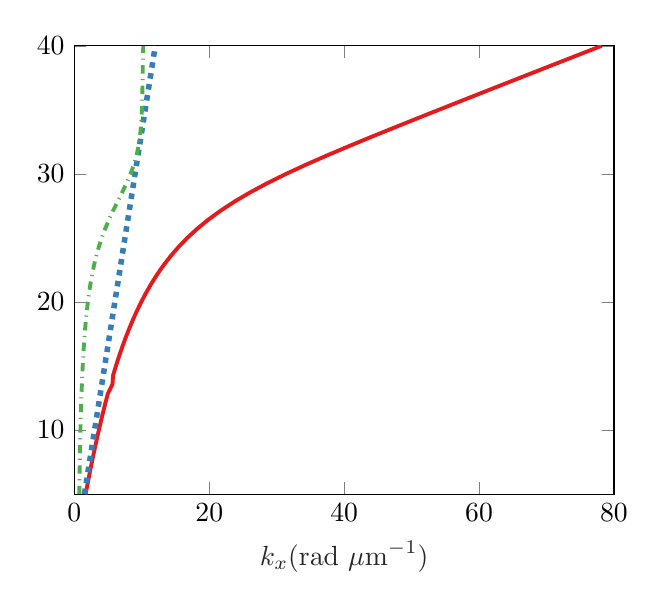 % This file was created by matlab2tikz.
%
%The latest updates can be retrieved from
%  http://www.mathworks.com/matlabcentral/fileexchange/22022-matlab2tikz-matlab2tikz
%where you can also make suggestions and rate matlab2tikz.
%
\definecolor{mycolor1}{rgb}{0.894,0.102,0.11}%
\definecolor{mycolor2}{rgb}{0.216,0.494,0.722}%
\definecolor{mycolor3}{rgb}{0.302,0.686,0.29}%
%
\begin{tikzpicture}

\begin{axis}[%
xmin=0,
xmax=80,
xlabel style={font=\color{white!15!black}},
xlabel={$k_x (\mathrm{rad~\mu m}^{-1})$},
ymin=5,
ymax=40,
ylabel style={font=\color{white!15!black}},
axis background/.style={fill=white},
legend style={at={(1.1,0.5)}, anchor=north, legend cell align=left,
align=left, draw=white!15!black}
]
\addplot [color=mycolor1, line width=1.4pt]
  table[row sep=crcr]{%
1.673	5\\
1.931	5.714\\
2.195	6.429\\
2.465	7.143\\
2.744	7.857\\
3.03	8.571\\
3.326	9.286\\
3.632	10\\
3.948	10.714\\
4.278	11.429\\
4.621	12.143\\
4.979	12.857\\
5.654	13.571\\
5.747	14.286\\
6.161	15\\
6.599	15.714\\
7.062	16.429\\
7.556	17.143\\
8.082	17.857\\
8.647	18.571\\
9.255	19.286\\
9.913	20\\
10.627	20.714\\
11.408	21.429\\
12.265	22.143\\
13.21	22.857\\
14.26	23.571\\
15.429	24.286\\
16.739	25\\
18.21	25.714\\
19.864	26.429\\
21.722	27.143\\
23.801	27.857\\
26.11	28.571\\
28.645	29.286\\
31.391	30\\
34.321	30.714\\
37.402	31.429\\
40.599	32.143\\
43.881	32.857\\
47.223	33.571\\
50.605	34.286\\
54.012	35\\
57.437	35.714\\
60.873	36.429\\
64.318	37.143\\
67.771	37.857\\
71.231	38.571\\
74.701	39.286\\
78.18	40\\
};


\addplot [color=mycolor2, dotted, line width=2.0pt]
  table[row sep=crcr]{%
1.5	5\\
1.714	5.714\\
1.929	6.429\\
2.143	7.143\\
2.357	7.857\\
2.571	8.571\\
2.786	9.286\\
3	10\\
3.214	10.714\\
3.429	11.429\\
3.643	12.143\\
3.857	12.857\\
4.071	13.571\\
4.286	14.286\\
4.5	15\\
4.714	15.714\\
4.929	16.429\\
5.143	17.143\\
5.357	17.857\\
5.571	18.571\\
5.786	19.286\\
6	20\\
6.214	20.714\\
6.429	21.429\\
6.643	22.143\\
6.857	22.857\\
7.071	23.571\\
7.286	24.286\\
7.5	25\\
7.714	25.714\\
7.929	26.429\\
8.143	27.143\\
8.357	27.857\\
8.571	28.571\\
8.786	29.286\\
9	30\\
9.214	30.714\\
9.429	31.429\\
9.643	32.143\\
9.857	32.857\\
10.071	33.571\\
10.286	34.286\\
10.5	35\\
10.714	35.714\\
10.929	36.429\\
11.143	37.143\\
11.357	37.857\\
11.571	38.571\\
11.786	39.286\\
12	40\\
};


\addplot [color=mycolor3, dashdotted, line width=1.4pt]
  table[row sep=crcr]{%
0.735	5\\
0.753	5.714\\
0.772	6.429\\
0.793	7.143\\
0.817	7.857\\
0.843	8.571\\
0.871	9.286\\
0.902	10\\
0.937	10.714\\
0.975	11.429\\
1.017	12.143\\
1.064	12.857\\
1.174	14.286\\
1.239	15\\
1.312	15.714\\
1.394	16.429\\
1.486	17.143\\
1.59	17.857\\
1.709	18.571\\
1.845	19.286\\
2.001	20\\
2.181	20.714\\
2.389	21.429\\
2.631	22.143\\
2.912	22.857\\
3.239	23.571\\
3.62	24.286\\
4.06	25\\
4.566	25.714\\
5.135	26.429\\
5.762	27.143\\
6.427	27.857\\
7.101	28.571\\
7.748	29.286\\
8.331	30\\
8.824	30.714\\
9.215	31.429\\
9.508	32.143\\
9.717	32.857\\
9.859	33.571\\
9.954	34.286\\
10.015	35\\
10.056	35.714\\
10.085	36.429\\
10.108	37.143\\
10.13	37.857\\
10.154	38.571\\
10.182	39.286\\
10.215	40\\
};


\end{axis}
\end{tikzpicture}%
